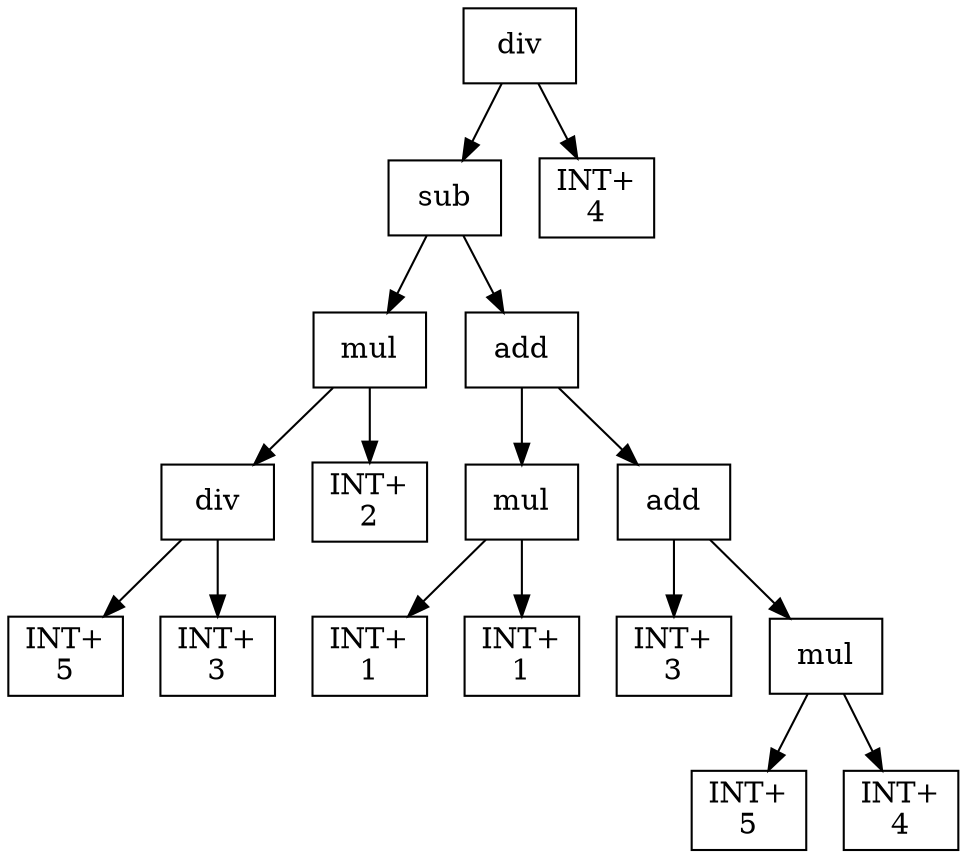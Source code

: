 digraph expr {
  node [shape=box];
  n1 [label="div"];
  n2 [label="sub"];
  n3 [label="mul"];
  n4 [label="div"];
  n5 [label="INT+\n5"];
  n6 [label="INT+\n3"];
  n4 -> n5;
  n4 -> n6;
  n7 [label="INT+\n2"];
  n3 -> n4;
  n3 -> n7;
  n8 [label="add"];
  n9 [label="mul"];
  n10 [label="INT+\n1"];
  n11 [label="INT+\n1"];
  n9 -> n10;
  n9 -> n11;
  n12 [label="add"];
  n13 [label="INT+\n3"];
  n14 [label="mul"];
  n15 [label="INT+\n5"];
  n16 [label="INT+\n4"];
  n14 -> n15;
  n14 -> n16;
  n12 -> n13;
  n12 -> n14;
  n8 -> n9;
  n8 -> n12;
  n2 -> n3;
  n2 -> n8;
  n17 [label="INT+\n4"];
  n1 -> n2;
  n1 -> n17;
}